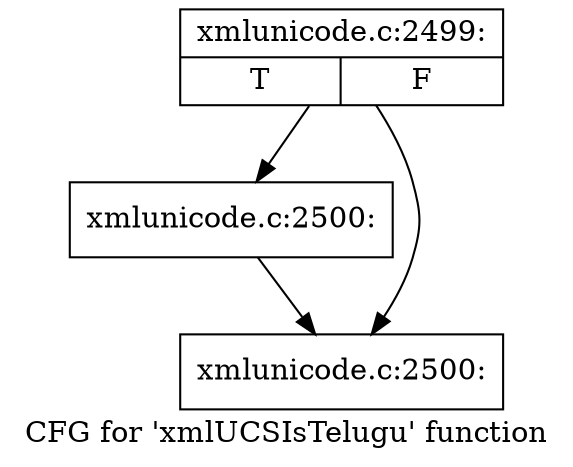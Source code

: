digraph "CFG for 'xmlUCSIsTelugu' function" {
	label="CFG for 'xmlUCSIsTelugu' function";

	Node0x4e9c1d0 [shape=record,label="{xmlunicode.c:2499:|{<s0>T|<s1>F}}"];
	Node0x4e9c1d0 -> Node0x4e9c760;
	Node0x4e9c1d0 -> Node0x4e9c710;
	Node0x4e9c760 [shape=record,label="{xmlunicode.c:2500:}"];
	Node0x4e9c760 -> Node0x4e9c710;
	Node0x4e9c710 [shape=record,label="{xmlunicode.c:2500:}"];
}
